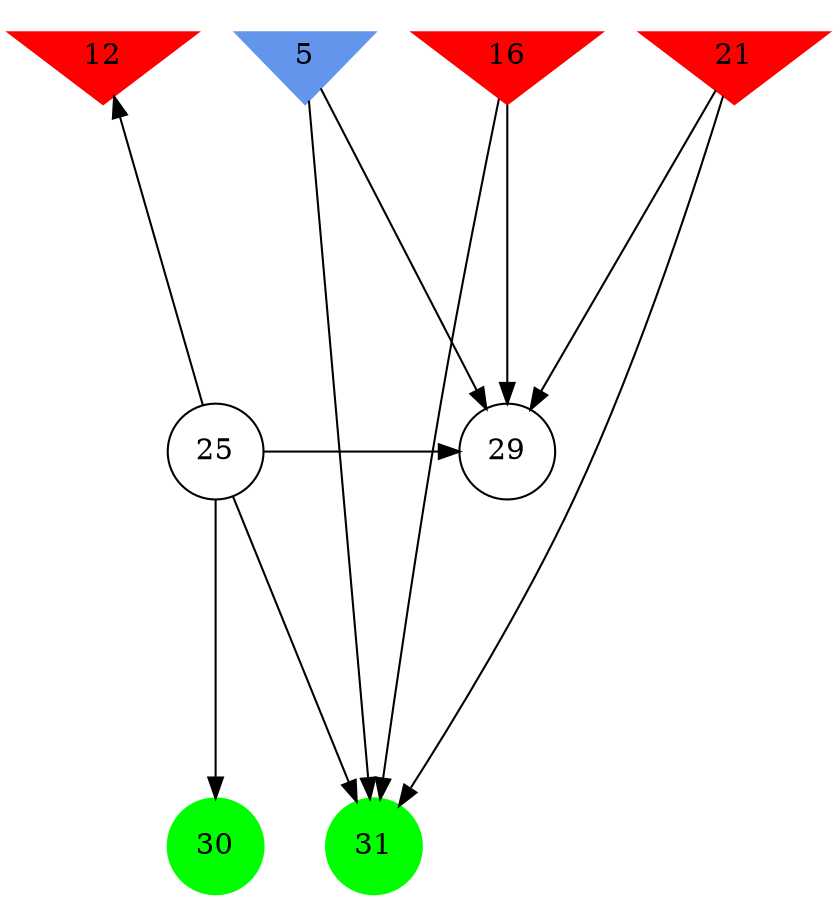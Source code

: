digraph brain {
	ranksep=2.0;
	5 [shape=invtriangle,style=filled,color=cornflowerblue];
	12 [shape=invtriangle,style=filled,color=red];
	16 [shape=invtriangle,style=filled,color=red];
	21 [shape=invtriangle,style=filled,color=red];
	25 [shape=circle,color=black];
	29 [shape=circle,color=black];
	30 [shape=circle,style=filled,color=green];
	31 [shape=circle,style=filled,color=green];
	21	->	31;
	21	->	29;
	5	->	31;
	5	->	29;
	16	->	31;
	16	->	29;
	25	->	31;
	25	->	29;
	25	->	12;
	25	->	30;
	{ rank=same; 5; 12; 16; 21; }
	{ rank=same; 25; 29; }
	{ rank=same; 30; 31; }
}
